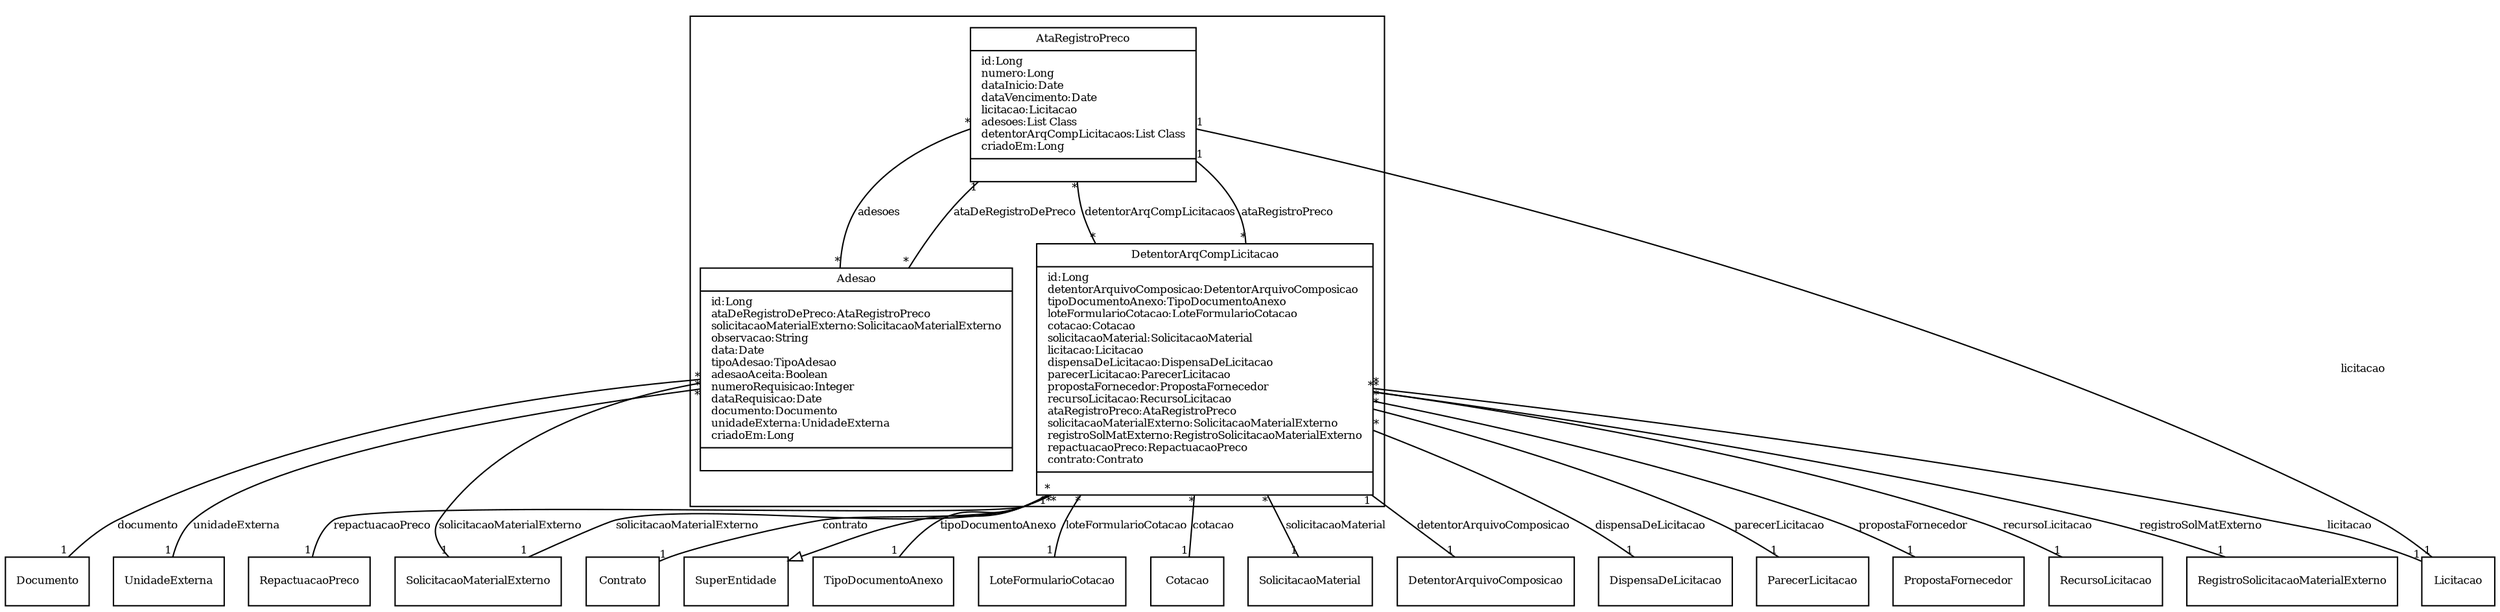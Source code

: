 digraph G{
fontname = "Times-Roman"
fontsize = 8

node [
        fontname = "Times-Roman"
        fontsize = 8
        shape = "record"
]

edge [
        fontname = "Times-Roman"
        fontsize = 8
]

subgraph clusterATA_DE_REGISTRO_DE_PRECOS
{
AtaRegistroPreco [label = "{AtaRegistroPreco|id:Long\lnumero:Long\ldataInicio:Date\ldataVencimento:Date\llicitacao:Licitacao\ladesoes:List Class\ldetentorArqCompLicitacaos:List Class\lcriadoEm:Long\l|\l}"]
Adesao [label = "{Adesao|id:Long\lataDeRegistroDePreco:AtaRegistroPreco\lsolicitacaoMaterialExterno:SolicitacaoMaterialExterno\lobservacao:String\ldata:Date\ltipoAdesao:TipoAdesao\ladesaoAceita:Boolean\lnumeroRequisicao:Integer\ldataRequisicao:Date\ldocumento:Documento\lunidadeExterna:UnidadeExterna\lcriadoEm:Long\l|\l}"]
DetentorArqCompLicitacao [label = "{DetentorArqCompLicitacao|id:Long\ldetentorArquivoComposicao:DetentorArquivoComposicao\ltipoDocumentoAnexo:TipoDocumentoAnexo\lloteFormularioCotacao:LoteFormularioCotacao\lcotacao:Cotacao\lsolicitacaoMaterial:SolicitacaoMaterial\llicitacao:Licitacao\ldispensaDeLicitacao:DispensaDeLicitacao\lparecerLicitacao:ParecerLicitacao\lpropostaFornecedor:PropostaFornecedor\lrecursoLicitacao:RecursoLicitacao\lataRegistroPreco:AtaRegistroPreco\lsolicitacaoMaterialExterno:SolicitacaoMaterialExterno\lregistroSolMatExterno:RegistroSolicitacaoMaterialExterno\lrepactuacaoPreco:RepactuacaoPreco\lcontrato:Contrato\l|\l}"]
}
edge [arrowhead = "none" headlabel = "1" taillabel = "1"] AtaRegistroPreco -> Licitacao [label = "licitacao"]
edge [arrowhead = "none" headlabel = "*" taillabel = "*"] AtaRegistroPreco -> Adesao [label = "adesoes"]
edge [arrowhead = "none" headlabel = "*" taillabel = "*"] AtaRegistroPreco -> DetentorArqCompLicitacao [label = "detentorArqCompLicitacaos"]
edge [arrowhead = "none" headlabel = "1" taillabel = "*"] Adesao -> AtaRegistroPreco [label = "ataDeRegistroDePreco"]
edge [arrowhead = "none" headlabel = "1" taillabel = "*"] Adesao -> SolicitacaoMaterialExterno [label = "solicitacaoMaterialExterno"]
edge [arrowhead = "none" headlabel = "1" taillabel = "*"] Adesao -> Documento [label = "documento"]
edge [arrowhead = "none" headlabel = "1" taillabel = "*"] Adesao -> UnidadeExterna [label = "unidadeExterna"]
edge [arrowhead = "none" headlabel = "1" taillabel = "1"] DetentorArqCompLicitacao -> DetentorArquivoComposicao [label = "detentorArquivoComposicao"]
edge [arrowhead = "none" headlabel = "1" taillabel = "1"] DetentorArqCompLicitacao -> TipoDocumentoAnexo [label = "tipoDocumentoAnexo"]
edge [arrowhead = "none" headlabel = "1" taillabel = "*"] DetentorArqCompLicitacao -> LoteFormularioCotacao [label = "loteFormularioCotacao"]
edge [arrowhead = "none" headlabel = "1" taillabel = "*"] DetentorArqCompLicitacao -> Cotacao [label = "cotacao"]
edge [arrowhead = "none" headlabel = "1" taillabel = "*"] DetentorArqCompLicitacao -> SolicitacaoMaterial [label = "solicitacaoMaterial"]
edge [arrowhead = "none" headlabel = "1" taillabel = "*"] DetentorArqCompLicitacao -> Licitacao [label = "licitacao"]
edge [arrowhead = "none" headlabel = "1" taillabel = "*"] DetentorArqCompLicitacao -> DispensaDeLicitacao [label = "dispensaDeLicitacao"]
edge [arrowhead = "none" headlabel = "1" taillabel = "*"] DetentorArqCompLicitacao -> ParecerLicitacao [label = "parecerLicitacao"]
edge [arrowhead = "none" headlabel = "1" taillabel = "*"] DetentorArqCompLicitacao -> PropostaFornecedor [label = "propostaFornecedor"]
edge [arrowhead = "none" headlabel = "1" taillabel = "*"] DetentorArqCompLicitacao -> RecursoLicitacao [label = "recursoLicitacao"]
edge [arrowhead = "none" headlabel = "1" taillabel = "*"] DetentorArqCompLicitacao -> AtaRegistroPreco [label = "ataRegistroPreco"]
edge [arrowhead = "none" headlabel = "1" taillabel = "*"] DetentorArqCompLicitacao -> SolicitacaoMaterialExterno [label = "solicitacaoMaterialExterno"]
edge [arrowhead = "none" headlabel = "1" taillabel = "*"] DetentorArqCompLicitacao -> RegistroSolicitacaoMaterialExterno [label = "registroSolMatExterno"]
edge [arrowhead = "none" headlabel = "1" taillabel = "*"] DetentorArqCompLicitacao -> RepactuacaoPreco [label = "repactuacaoPreco"]
edge [arrowhead = "none" headlabel = "1" taillabel = "*"] DetentorArqCompLicitacao -> Contrato [label = "contrato"]
edge [ arrowhead = "empty" headlabel = "" taillabel = ""] DetentorArqCompLicitacao -> SuperEntidade
}
